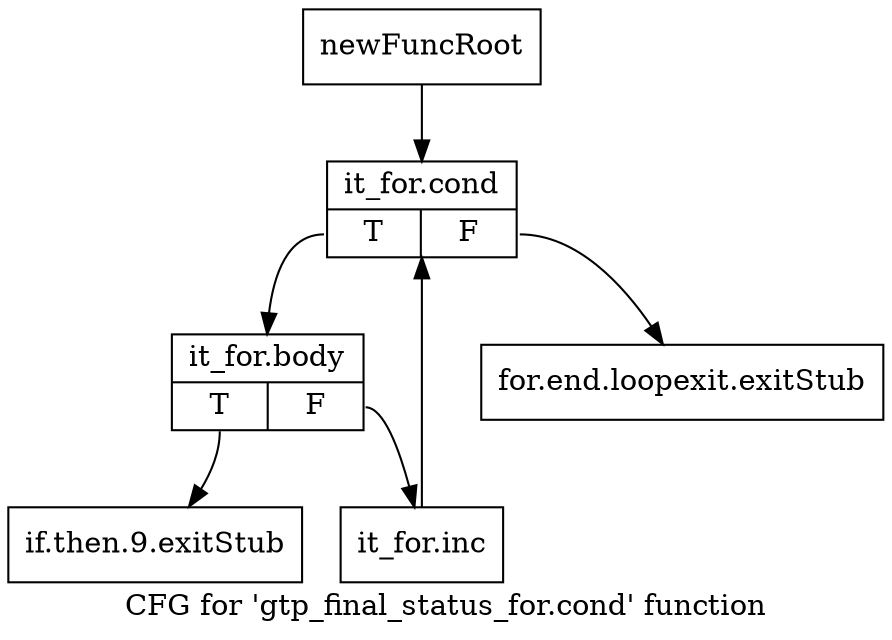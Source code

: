 digraph "CFG for 'gtp_final_status_for.cond' function" {
	label="CFG for 'gtp_final_status_for.cond' function";

	Node0x481edf0 [shape=record,label="{newFuncRoot}"];
	Node0x481edf0 -> Node0x481eee0;
	Node0x481ee40 [shape=record,label="{for.end.loopexit.exitStub}"];
	Node0x481ee90 [shape=record,label="{if.then.9.exitStub}"];
	Node0x481eee0 [shape=record,label="{it_for.cond|{<s0>T|<s1>F}}"];
	Node0x481eee0:s0 -> Node0x481ef30;
	Node0x481eee0:s1 -> Node0x481ee40;
	Node0x481ef30 [shape=record,label="{it_for.body|{<s0>T|<s1>F}}"];
	Node0x481ef30:s0 -> Node0x481ee90;
	Node0x481ef30:s1 -> Node0x481ef80;
	Node0x481ef80 [shape=record,label="{it_for.inc}"];
	Node0x481ef80 -> Node0x481eee0;
}
